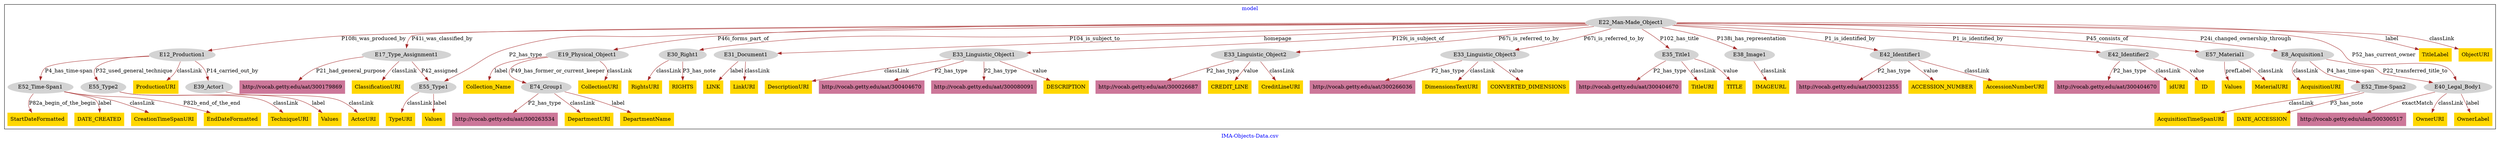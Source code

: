 digraph n0 {
fontcolor="blue"
remincross="true"
label="IMA-Objects-Data.csv"
subgraph cluster {
label="model"
n2[style="filled",color="white",fillcolor="lightgray",label="E12_Production1"];
n3[style="filled",color="white",fillcolor="lightgray",label="E39_Actor1"];
n4[style="filled",color="white",fillcolor="lightgray",label="E52_Time-Span1"];
n5[style="filled",color="white",fillcolor="lightgray",label="E55_Type2"];
n6[style="filled",color="white",fillcolor="lightgray",label="E17_Type_Assignment1"];
n7[style="filled",color="white",fillcolor="lightgray",label="E55_Type1"];
n8[style="filled",color="white",fillcolor="lightgray",label="E19_Physical_Object1"];
n9[style="filled",color="white",fillcolor="lightgray",label="E74_Group1"];
n10[style="filled",color="white",fillcolor="lightgray",label="E22_Man-Made_Object1"];
n11[style="filled",color="white",fillcolor="lightgray",label="E30_Right1"];
n12[style="filled",color="white",fillcolor="lightgray",label="E31_Document1"];
n13[style="filled",color="white",fillcolor="lightgray",label="E33_Linguistic_Object1"];
n14[style="filled",color="white",fillcolor="lightgray",label="E33_Linguistic_Object2"];
n15[style="filled",color="white",fillcolor="lightgray",label="E33_Linguistic_Object3"];
n16[style="filled",color="white",fillcolor="lightgray",label="E35_Title1"];
n17[style="filled",color="white",fillcolor="lightgray",label="E38_Image1"];
n18[style="filled",color="white",fillcolor="lightgray",label="E42_Identifier1"];
n19[style="filled",color="white",fillcolor="lightgray",label="E42_Identifier2"];
n20[style="filled",color="white",fillcolor="lightgray",label="E57_Material1"];
n21[style="filled",color="white",fillcolor="lightgray",label="E8_Acquisition1"];
n22[style="filled",color="white",fillcolor="lightgray",label="E40_Legal_Body1"];
n23[style="filled",color="white",fillcolor="lightgray",label="E52_Time-Span2"];
n24[shape="plaintext",style="filled",fillcolor="gold",label="RIGHTS"];
n25[shape="plaintext",style="filled",fillcolor="gold",label="OwnerURI"];
n26[shape="plaintext",style="filled",fillcolor="gold",label="Values"];
n27[shape="plaintext",style="filled",fillcolor="gold",label="OwnerLabel"];
n28[shape="plaintext",style="filled",fillcolor="gold",label="StartDateFormatted"];
n29[shape="plaintext",style="filled",fillcolor="gold",label="TypeURI"];
n30[shape="plaintext",style="filled",fillcolor="gold",label="DepartmentURI"];
n31[shape="plaintext",style="filled",fillcolor="gold",label="TitleURI"];
n32[shape="plaintext",style="filled",fillcolor="gold",label="AcquisitionTimeSpanURI"];
n33[shape="plaintext",style="filled",fillcolor="gold",label="MaterialURI"];
n34[shape="plaintext",style="filled",fillcolor="gold",label="DESCRIPTION"];
n35[shape="plaintext",style="filled",fillcolor="gold",label="CREDIT_LINE"];
n36[shape="plaintext",style="filled",fillcolor="gold",label="DescriptionURI"];
n37[shape="plaintext",style="filled",fillcolor="gold",label="TITLE"];
n38[shape="plaintext",style="filled",fillcolor="gold",label="DATE_CREATED"];
n39[shape="plaintext",style="filled",fillcolor="gold",label="LinkURI"];
n40[shape="plaintext",style="filled",fillcolor="gold",label="TitleLabel"];
n41[shape="plaintext",style="filled",fillcolor="gold",label="CreationTimeSpanURI"];
n42[shape="plaintext",style="filled",fillcolor="gold",label="LINK"];
n43[shape="plaintext",style="filled",fillcolor="gold",label="IMAGEURL"];
n44[shape="plaintext",style="filled",fillcolor="gold",label="RightsURI"];
n45[shape="plaintext",style="filled",fillcolor="gold",label="AcquisitionURI"];
n46[shape="plaintext",style="filled",fillcolor="gold",label="Values"];
n47[shape="plaintext",style="filled",fillcolor="gold",label="CreditLineURI"];
n48[shape="plaintext",style="filled",fillcolor="gold",label="TechniqueURI"];
n49[shape="plaintext",style="filled",fillcolor="gold",label="ProductionURI"];
n50[shape="plaintext",style="filled",fillcolor="gold",label="ObjectURI"];
n51[shape="plaintext",style="filled",fillcolor="gold",label="idURI"];
n52[shape="plaintext",style="filled",fillcolor="gold",label="DimensionsTextURI"];
n53[shape="plaintext",style="filled",fillcolor="gold",label="Values"];
n54[shape="plaintext",style="filled",fillcolor="gold",label="ID"];
n55[shape="plaintext",style="filled",fillcolor="gold",label="EndDateFormatted"];
n56[shape="plaintext",style="filled",fillcolor="gold",label="CollectionURI"];
n57[shape="plaintext",style="filled",fillcolor="gold",label="ACCESSION_NUMBER"];
n58[shape="plaintext",style="filled",fillcolor="gold",label="DATE_ACCESSION"];
n59[shape="plaintext",style="filled",fillcolor="gold",label="Collection_Name"];
n60[shape="plaintext",style="filled",fillcolor="gold",label="ActorURI"];
n61[shape="plaintext",style="filled",fillcolor="gold",label="DepartmentName"];
n62[shape="plaintext",style="filled",fillcolor="gold",label="CONVERTED_DIMENSIONS"];
n63[shape="plaintext",style="filled",fillcolor="gold",label="AccessionNumberURI"];
n64[shape="plaintext",style="filled",fillcolor="gold",label="ClassificationURI"];
n65[shape="plaintext",style="filled",fillcolor="#CC7799",label="http://vocab.getty.edu/ulan/500300517"];
n66[shape="plaintext",style="filled",fillcolor="#CC7799",label="http://vocab.getty.edu/aat/300404670"];
n67[shape="plaintext",style="filled",fillcolor="#CC7799",label="http://vocab.getty.edu/aat/300404670"];
n68[shape="plaintext",style="filled",fillcolor="#CC7799",label="http://vocab.getty.edu/aat/300266036"];
n69[shape="plaintext",style="filled",fillcolor="#CC7799",label="http://vocab.getty.edu/aat/300404670"];
n70[shape="plaintext",style="filled",fillcolor="#CC7799",label="http://vocab.getty.edu/aat/300312355"];
n71[shape="plaintext",style="filled",fillcolor="#CC7799",label="http://vocab.getty.edu/aat/300179869"];
n72[shape="plaintext",style="filled",fillcolor="#CC7799",label="http://vocab.getty.edu/aat/300026687"];
n73[shape="plaintext",style="filled",fillcolor="#CC7799",label="http://vocab.getty.edu/aat/300080091"];
n74[shape="plaintext",style="filled",fillcolor="#CC7799",label="http://vocab.getty.edu/aat/300263534"];
}
n2 -> n3[color="brown",fontcolor="black",label="P14_carried_out_by"]
n2 -> n4[color="brown",fontcolor="black",label="P4_has_time-span"]
n2 -> n5[color="brown",fontcolor="black",label="P32_used_general_technique"]
n6 -> n7[color="brown",fontcolor="black",label="P42_assigned"]
n8 -> n9[color="brown",fontcolor="black",label="P49_has_former_or_current_keeper"]
n10 -> n2[color="brown",fontcolor="black",label="P108i_was_produced_by"]
n10 -> n6[color="brown",fontcolor="black",label="P41i_was_classified_by"]
n10 -> n8[color="brown",fontcolor="black",label="P46i_forms_part_of"]
n10 -> n11[color="brown",fontcolor="black",label="P104_is_subject_to"]
n10 -> n12[color="brown",fontcolor="black",label="homepage"]
n10 -> n13[color="brown",fontcolor="black",label="P129i_is_subject_of"]
n10 -> n14[color="brown",fontcolor="black",label="P67i_is_referred_to_by"]
n10 -> n15[color="brown",fontcolor="black",label="P67i_is_referred_to_by"]
n10 -> n16[color="brown",fontcolor="black",label="P102_has_title"]
n10 -> n17[color="brown",fontcolor="black",label="P138i_has_representation"]
n10 -> n18[color="brown",fontcolor="black",label="P1_is_identified_by"]
n10 -> n19[color="brown",fontcolor="black",label="P1_is_identified_by"]
n10 -> n20[color="brown",fontcolor="black",label="P45_consists_of"]
n10 -> n21[color="brown",fontcolor="black",label="P24i_changed_ownership_through"]
n21 -> n22[color="brown",fontcolor="black",label="P22_transferred_title_to"]
n21 -> n23[color="brown",fontcolor="black",label="P4_has_time-span"]
n11 -> n24[color="brown",fontcolor="black",label="P3_has_note"]
n22 -> n25[color="brown",fontcolor="black",label="classLink"]
n7 -> n26[color="brown",fontcolor="black",label="label"]
n22 -> n27[color="brown",fontcolor="black",label="label"]
n4 -> n28[color="brown",fontcolor="black",label="P82a_begin_of_the_begin"]
n7 -> n29[color="brown",fontcolor="black",label="classLink"]
n9 -> n30[color="brown",fontcolor="black",label="classLink"]
n16 -> n31[color="brown",fontcolor="black",label="classLink"]
n23 -> n32[color="brown",fontcolor="black",label="classLink"]
n20 -> n33[color="brown",fontcolor="black",label="classLink"]
n13 -> n34[color="brown",fontcolor="black",label="value"]
n14 -> n35[color="brown",fontcolor="black",label="value"]
n13 -> n36[color="brown",fontcolor="black",label="classLink"]
n16 -> n37[color="brown",fontcolor="black",label="value"]
n4 -> n38[color="brown",fontcolor="black",label="label"]
n12 -> n39[color="brown",fontcolor="black",label="classLink"]
n10 -> n40[color="brown",fontcolor="black",label="label"]
n4 -> n41[color="brown",fontcolor="black",label="classLink"]
n12 -> n42[color="brown",fontcolor="black",label="label"]
n17 -> n43[color="brown",fontcolor="black",label="classLink"]
n11 -> n44[color="brown",fontcolor="black",label="classLink"]
n21 -> n45[color="brown",fontcolor="black",label="classLink"]
n20 -> n46[color="brown",fontcolor="black",label="prefLabel"]
n14 -> n47[color="brown",fontcolor="black",label="classLink"]
n5 -> n48[color="brown",fontcolor="black",label="classLink"]
n2 -> n49[color="brown",fontcolor="black",label="classLink"]
n10 -> n50[color="brown",fontcolor="black",label="classLink"]
n19 -> n51[color="brown",fontcolor="black",label="classLink"]
n15 -> n52[color="brown",fontcolor="black",label="classLink"]
n5 -> n53[color="brown",fontcolor="black",label="label"]
n19 -> n54[color="brown",fontcolor="black",label="value"]
n4 -> n55[color="brown",fontcolor="black",label="P82b_end_of_the_end"]
n8 -> n56[color="brown",fontcolor="black",label="classLink"]
n18 -> n57[color="brown",fontcolor="black",label="value"]
n23 -> n58[color="brown",fontcolor="black",label="P3_has_note"]
n8 -> n59[color="brown",fontcolor="black",label="label"]
n3 -> n60[color="brown",fontcolor="black",label="classLink"]
n9 -> n61[color="brown",fontcolor="black",label="label"]
n15 -> n62[color="brown",fontcolor="black",label="value"]
n18 -> n63[color="brown",fontcolor="black",label="classLink"]
n6 -> n64[color="brown",fontcolor="black",label="classLink"]
n10 -> n7[color="brown",fontcolor="black",label="P2_has_type"]
n22 -> n65[color="brown",fontcolor="black",label="exactMatch"]
n16 -> n66[color="brown",fontcolor="black",label="P2_has_type"]
n19 -> n67[color="brown",fontcolor="black",label="P2_has_type"]
n15 -> n68[color="brown",fontcolor="black",label="P2_has_type"]
n13 -> n69[color="brown",fontcolor="black",label="P2_has_type"]
n18 -> n70[color="brown",fontcolor="black",label="P2_has_type"]
n10 -> n22[color="brown",fontcolor="black",label="P52_has_current_owner"]
n6 -> n71[color="brown",fontcolor="black",label="P21_had_general_purpose"]
n14 -> n72[color="brown",fontcolor="black",label="P2_has_type"]
n13 -> n73[color="brown",fontcolor="black",label="P2_has_type"]
n9 -> n74[color="brown",fontcolor="black",label="P2_has_type"]
}
